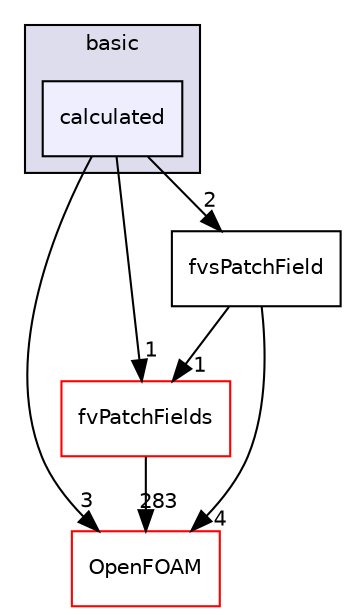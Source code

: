 digraph "src/finiteVolume/fields/fvsPatchFields/basic/calculated" {
  bgcolor=transparent;
  compound=true
  node [ fontsize="10", fontname="Helvetica"];
  edge [ labelfontsize="10", labelfontname="Helvetica"];
  subgraph clusterdir_958a3dd6045466a25f270895e6927ee8 {
    graph [ bgcolor="#ddddee", pencolor="black", label="basic" fontname="Helvetica", fontsize="10", URL="dir_958a3dd6045466a25f270895e6927ee8.html"]
  dir_46dbb9d289a934a931d1f05c333fddbf [shape=box, label="calculated", style="filled", fillcolor="#eeeeff", pencolor="black", URL="dir_46dbb9d289a934a931d1f05c333fddbf.html"];
  }
  dir_a5850494bc77049b2a182260f0d1f703 [shape=box label="fvPatchFields" color="red" URL="dir_a5850494bc77049b2a182260f0d1f703.html"];
  dir_c5473ff19b20e6ec4dfe5c310b3778a8 [shape=box label="OpenFOAM" color="red" URL="dir_c5473ff19b20e6ec4dfe5c310b3778a8.html"];
  dir_f8fc54ccdbdfd051989b9c9b77557e92 [shape=box label="fvsPatchField" URL="dir_f8fc54ccdbdfd051989b9c9b77557e92.html"];
  dir_a5850494bc77049b2a182260f0d1f703->dir_c5473ff19b20e6ec4dfe5c310b3778a8 [headlabel="283", labeldistance=1.5 headhref="dir_000938_001897.html"];
  dir_f8fc54ccdbdfd051989b9c9b77557e92->dir_a5850494bc77049b2a182260f0d1f703 [headlabel="1", labeldistance=1.5 headhref="dir_001061_000938.html"];
  dir_f8fc54ccdbdfd051989b9c9b77557e92->dir_c5473ff19b20e6ec4dfe5c310b3778a8 [headlabel="4", labeldistance=1.5 headhref="dir_001061_001897.html"];
  dir_46dbb9d289a934a931d1f05c333fddbf->dir_a5850494bc77049b2a182260f0d1f703 [headlabel="1", labeldistance=1.5 headhref="dir_001045_000938.html"];
  dir_46dbb9d289a934a931d1f05c333fddbf->dir_c5473ff19b20e6ec4dfe5c310b3778a8 [headlabel="3", labeldistance=1.5 headhref="dir_001045_001897.html"];
  dir_46dbb9d289a934a931d1f05c333fddbf->dir_f8fc54ccdbdfd051989b9c9b77557e92 [headlabel="2", labeldistance=1.5 headhref="dir_001045_001061.html"];
}
